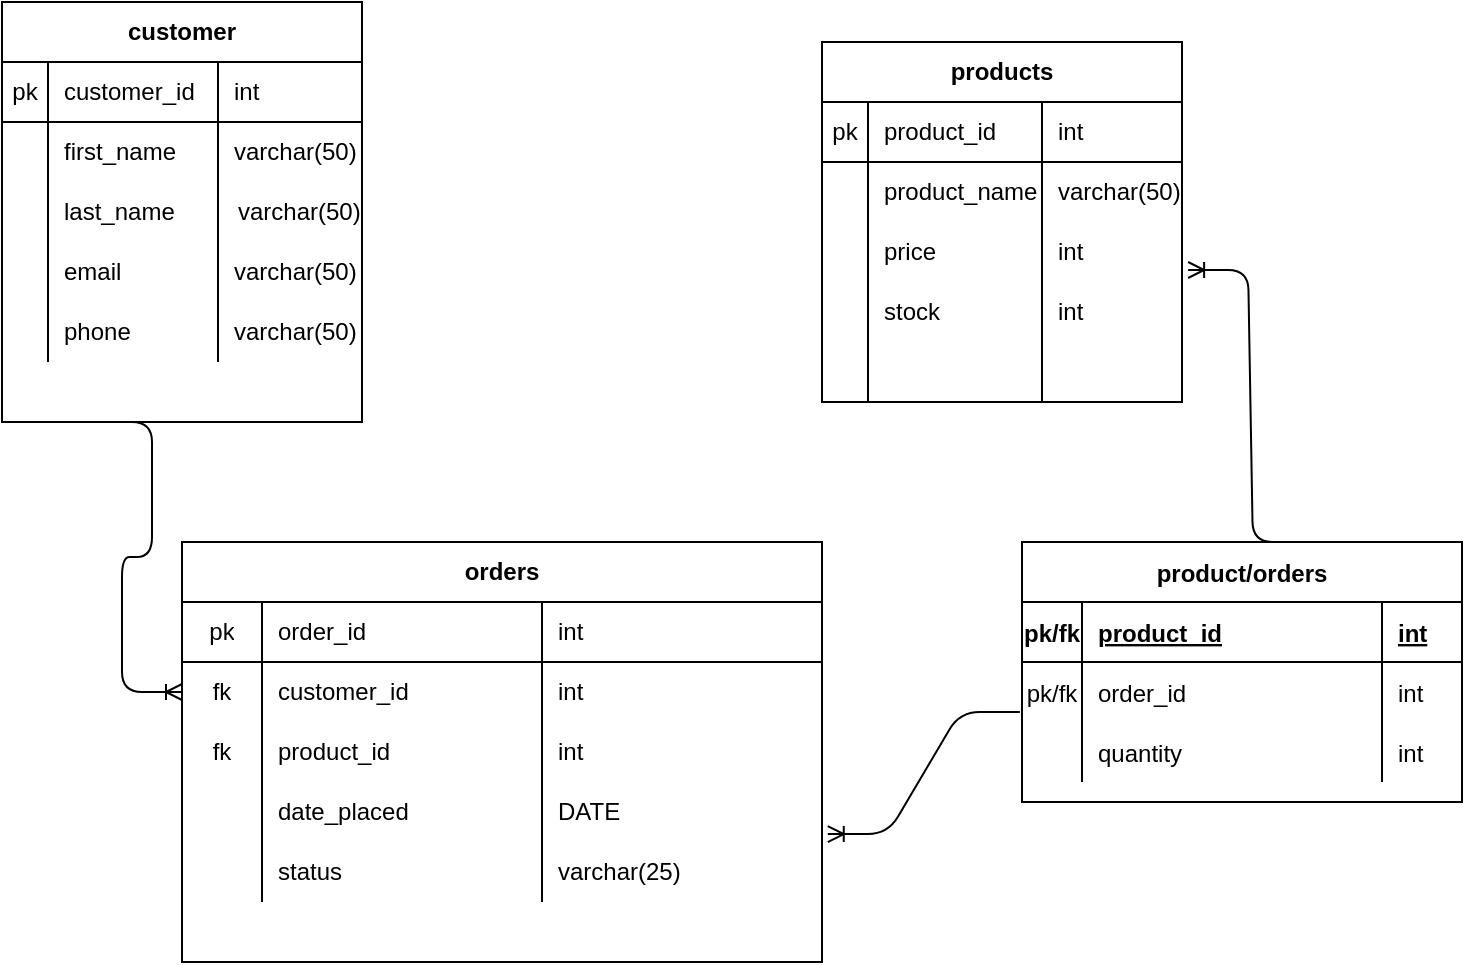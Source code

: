 <mxfile version="14.6.12" type="github"><diagram id="WdUzMKbhOJTNXHBL82K2" name="Page-1"><mxGraphModel dx="1422" dy="794" grid="1" gridSize="10" guides="1" tooltips="1" connect="1" arrows="1" fold="1" page="1" pageScale="1" pageWidth="850" pageHeight="1100" math="0" shadow="0"><root><mxCell id="0"/><mxCell id="1" parent="0"/><mxCell id="PCMY5emXgMbDtx15MJKR-9" value="orders" style="shape=table;html=1;whiteSpace=wrap;startSize=30;container=1;collapsible=0;childLayout=tableLayout;fixedRows=1;rowLines=0;fontStyle=1;align=center;" vertex="1" parent="1"><mxGeometry x="180" y="530" width="320" height="210" as="geometry"/></mxCell><mxCell id="PCMY5emXgMbDtx15MJKR-10" value="" style="shape=partialRectangle;html=1;whiteSpace=wrap;collapsible=0;dropTarget=0;pointerEvents=0;fillColor=none;top=0;left=0;bottom=1;right=0;points=[[0,0.5],[1,0.5]];portConstraint=eastwest;" vertex="1" parent="PCMY5emXgMbDtx15MJKR-9"><mxGeometry y="30" width="320" height="30" as="geometry"/></mxCell><mxCell id="PCMY5emXgMbDtx15MJKR-11" value="pk" style="shape=partialRectangle;html=1;whiteSpace=wrap;connectable=0;fillColor=none;top=0;left=0;bottom=0;right=0;overflow=hidden;" vertex="1" parent="PCMY5emXgMbDtx15MJKR-10"><mxGeometry width="40" height="30" as="geometry"/></mxCell><mxCell id="PCMY5emXgMbDtx15MJKR-12" value="order_id" style="shape=partialRectangle;html=1;whiteSpace=wrap;connectable=0;fillColor=none;top=0;left=0;bottom=0;right=0;align=left;spacingLeft=6;overflow=hidden;" vertex="1" parent="PCMY5emXgMbDtx15MJKR-10"><mxGeometry x="40" width="140" height="30" as="geometry"/></mxCell><mxCell id="PCMY5emXgMbDtx15MJKR-66" value="int" style="shape=partialRectangle;html=1;whiteSpace=wrap;connectable=0;fillColor=none;top=0;left=0;bottom=0;right=0;align=left;spacingLeft=6;overflow=hidden;" vertex="1" parent="PCMY5emXgMbDtx15MJKR-10"><mxGeometry x="180" width="140" height="30" as="geometry"/></mxCell><mxCell id="PCMY5emXgMbDtx15MJKR-13" value="" style="shape=partialRectangle;html=1;whiteSpace=wrap;collapsible=0;dropTarget=0;pointerEvents=0;fillColor=none;top=0;left=0;bottom=0;right=0;points=[[0,0.5],[1,0.5]];portConstraint=eastwest;" vertex="1" parent="PCMY5emXgMbDtx15MJKR-9"><mxGeometry y="60" width="320" height="30" as="geometry"/></mxCell><mxCell id="PCMY5emXgMbDtx15MJKR-14" value="fk" style="shape=partialRectangle;html=1;whiteSpace=wrap;connectable=0;fillColor=none;top=0;left=0;bottom=0;right=0;overflow=hidden;" vertex="1" parent="PCMY5emXgMbDtx15MJKR-13"><mxGeometry width="40" height="30" as="geometry"/></mxCell><mxCell id="PCMY5emXgMbDtx15MJKR-15" value="customer_id" style="shape=partialRectangle;html=1;whiteSpace=wrap;connectable=0;fillColor=none;top=0;left=0;bottom=0;right=0;align=left;spacingLeft=6;overflow=hidden;" vertex="1" parent="PCMY5emXgMbDtx15MJKR-13"><mxGeometry x="40" width="140" height="30" as="geometry"/></mxCell><mxCell id="PCMY5emXgMbDtx15MJKR-67" value="int" style="shape=partialRectangle;html=1;whiteSpace=wrap;connectable=0;fillColor=none;top=0;left=0;bottom=0;right=0;align=left;spacingLeft=6;overflow=hidden;" vertex="1" parent="PCMY5emXgMbDtx15MJKR-13"><mxGeometry x="180" width="140" height="30" as="geometry"/></mxCell><mxCell id="PCMY5emXgMbDtx15MJKR-16" value="" style="shape=partialRectangle;html=1;whiteSpace=wrap;collapsible=0;dropTarget=0;pointerEvents=0;fillColor=none;top=0;left=0;bottom=0;right=0;points=[[0,0.5],[1,0.5]];portConstraint=eastwest;" vertex="1" parent="PCMY5emXgMbDtx15MJKR-9"><mxGeometry y="90" width="320" height="30" as="geometry"/></mxCell><mxCell id="PCMY5emXgMbDtx15MJKR-17" value="fk" style="shape=partialRectangle;html=1;whiteSpace=wrap;connectable=0;fillColor=none;top=0;left=0;bottom=0;right=0;overflow=hidden;" vertex="1" parent="PCMY5emXgMbDtx15MJKR-16"><mxGeometry width="40" height="30" as="geometry"/></mxCell><mxCell id="PCMY5emXgMbDtx15MJKR-18" value="product_id" style="shape=partialRectangle;html=1;whiteSpace=wrap;connectable=0;fillColor=none;top=0;left=0;bottom=0;right=0;align=left;spacingLeft=6;overflow=hidden;" vertex="1" parent="PCMY5emXgMbDtx15MJKR-16"><mxGeometry x="40" width="140" height="30" as="geometry"/></mxCell><mxCell id="PCMY5emXgMbDtx15MJKR-68" value="int" style="shape=partialRectangle;html=1;whiteSpace=wrap;connectable=0;fillColor=none;top=0;left=0;bottom=0;right=0;align=left;spacingLeft=6;overflow=hidden;" vertex="1" parent="PCMY5emXgMbDtx15MJKR-16"><mxGeometry x="180" width="140" height="30" as="geometry"/></mxCell><mxCell id="PCMY5emXgMbDtx15MJKR-48" style="shape=partialRectangle;html=1;whiteSpace=wrap;collapsible=0;dropTarget=0;pointerEvents=0;fillColor=none;top=0;left=0;bottom=0;right=0;points=[[0,0.5],[1,0.5]];portConstraint=eastwest;" vertex="1" parent="PCMY5emXgMbDtx15MJKR-9"><mxGeometry y="120" width="320" height="30" as="geometry"/></mxCell><mxCell id="PCMY5emXgMbDtx15MJKR-49" style="shape=partialRectangle;html=1;whiteSpace=wrap;connectable=0;fillColor=none;top=0;left=0;bottom=0;right=0;overflow=hidden;" vertex="1" parent="PCMY5emXgMbDtx15MJKR-48"><mxGeometry width="40" height="30" as="geometry"/></mxCell><mxCell id="PCMY5emXgMbDtx15MJKR-50" value="date_placed" style="shape=partialRectangle;html=1;whiteSpace=wrap;connectable=0;fillColor=none;top=0;left=0;bottom=0;right=0;align=left;spacingLeft=6;overflow=hidden;" vertex="1" parent="PCMY5emXgMbDtx15MJKR-48"><mxGeometry x="40" width="140" height="30" as="geometry"/></mxCell><mxCell id="PCMY5emXgMbDtx15MJKR-69" value="DATE" style="shape=partialRectangle;html=1;whiteSpace=wrap;connectable=0;fillColor=none;top=0;left=0;bottom=0;right=0;align=left;spacingLeft=6;overflow=hidden;" vertex="1" parent="PCMY5emXgMbDtx15MJKR-48"><mxGeometry x="180" width="140" height="30" as="geometry"/></mxCell><mxCell id="PCMY5emXgMbDtx15MJKR-74" style="shape=partialRectangle;html=1;whiteSpace=wrap;collapsible=0;dropTarget=0;pointerEvents=0;fillColor=none;top=0;left=0;bottom=0;right=0;points=[[0,0.5],[1,0.5]];portConstraint=eastwest;" vertex="1" parent="PCMY5emXgMbDtx15MJKR-9"><mxGeometry y="150" width="320" height="30" as="geometry"/></mxCell><mxCell id="PCMY5emXgMbDtx15MJKR-75" style="shape=partialRectangle;html=1;whiteSpace=wrap;connectable=0;fillColor=none;top=0;left=0;bottom=0;right=0;overflow=hidden;" vertex="1" parent="PCMY5emXgMbDtx15MJKR-74"><mxGeometry width="40" height="30" as="geometry"/></mxCell><mxCell id="PCMY5emXgMbDtx15MJKR-76" value="status" style="shape=partialRectangle;html=1;whiteSpace=wrap;connectable=0;fillColor=none;top=0;left=0;bottom=0;right=0;align=left;spacingLeft=6;overflow=hidden;" vertex="1" parent="PCMY5emXgMbDtx15MJKR-74"><mxGeometry x="40" width="140" height="30" as="geometry"/></mxCell><mxCell id="PCMY5emXgMbDtx15MJKR-77" value="&lt;span&gt;varchar(25)&lt;/span&gt;" style="shape=partialRectangle;html=1;whiteSpace=wrap;connectable=0;fillColor=none;top=0;left=0;bottom=0;right=0;align=left;spacingLeft=6;overflow=hidden;" vertex="1" parent="PCMY5emXgMbDtx15MJKR-74"><mxGeometry x="180" width="140" height="30" as="geometry"/></mxCell><mxCell id="PCMY5emXgMbDtx15MJKR-19" value="customer" style="shape=table;html=1;whiteSpace=wrap;startSize=30;container=1;collapsible=0;childLayout=tableLayout;fixedRows=1;rowLines=0;fontStyle=1;align=center;" vertex="1" parent="1"><mxGeometry x="90" y="260" width="180" height="210" as="geometry"/></mxCell><mxCell id="PCMY5emXgMbDtx15MJKR-20" value="" style="shape=partialRectangle;html=1;whiteSpace=wrap;collapsible=0;dropTarget=0;pointerEvents=0;fillColor=none;top=0;left=0;bottom=1;right=0;points=[[0,0.5],[1,0.5]];portConstraint=eastwest;" vertex="1" parent="PCMY5emXgMbDtx15MJKR-19"><mxGeometry y="30" width="180" height="30" as="geometry"/></mxCell><mxCell id="PCMY5emXgMbDtx15MJKR-21" value="pk" style="shape=partialRectangle;html=1;whiteSpace=wrap;connectable=0;fillColor=none;top=0;left=0;bottom=0;right=0;overflow=hidden;" vertex="1" parent="PCMY5emXgMbDtx15MJKR-20"><mxGeometry width="23" height="30" as="geometry"/></mxCell><mxCell id="PCMY5emXgMbDtx15MJKR-22" value="customer_id" style="shape=partialRectangle;html=1;whiteSpace=wrap;connectable=0;fillColor=none;top=0;left=0;bottom=0;right=0;align=left;spacingLeft=6;overflow=hidden;" vertex="1" parent="PCMY5emXgMbDtx15MJKR-20"><mxGeometry x="23" width="85" height="30" as="geometry"/></mxCell><mxCell id="PCMY5emXgMbDtx15MJKR-59" value="int" style="shape=partialRectangle;html=1;whiteSpace=wrap;connectable=0;fillColor=none;top=0;left=0;bottom=0;right=0;align=left;spacingLeft=6;overflow=hidden;" vertex="1" parent="PCMY5emXgMbDtx15MJKR-20"><mxGeometry x="108" width="72" height="30" as="geometry"/></mxCell><mxCell id="PCMY5emXgMbDtx15MJKR-23" value="" style="shape=partialRectangle;html=1;whiteSpace=wrap;collapsible=0;dropTarget=0;pointerEvents=0;fillColor=none;top=0;left=0;bottom=0;right=0;points=[[0,0.5],[1,0.5]];portConstraint=eastwest;" vertex="1" parent="PCMY5emXgMbDtx15MJKR-19"><mxGeometry y="60" width="180" height="30" as="geometry"/></mxCell><mxCell id="PCMY5emXgMbDtx15MJKR-24" value="" style="shape=partialRectangle;html=1;whiteSpace=wrap;connectable=0;fillColor=none;top=0;left=0;bottom=0;right=0;overflow=hidden;" vertex="1" parent="PCMY5emXgMbDtx15MJKR-23"><mxGeometry width="23" height="30" as="geometry"/></mxCell><mxCell id="PCMY5emXgMbDtx15MJKR-25" value="first_name" style="shape=partialRectangle;html=1;whiteSpace=wrap;connectable=0;fillColor=none;top=0;left=0;bottom=0;right=0;align=left;spacingLeft=6;overflow=hidden;" vertex="1" parent="PCMY5emXgMbDtx15MJKR-23"><mxGeometry x="23" width="85" height="30" as="geometry"/></mxCell><mxCell id="PCMY5emXgMbDtx15MJKR-60" value="varchar(50)" style="shape=partialRectangle;html=1;whiteSpace=wrap;connectable=0;fillColor=none;top=0;left=0;bottom=0;right=0;align=left;spacingLeft=6;overflow=hidden;" vertex="1" parent="PCMY5emXgMbDtx15MJKR-23"><mxGeometry x="108" width="72" height="30" as="geometry"/></mxCell><mxCell id="PCMY5emXgMbDtx15MJKR-26" value="" style="shape=partialRectangle;html=1;whiteSpace=wrap;collapsible=0;dropTarget=0;pointerEvents=0;fillColor=none;top=0;left=0;bottom=0;right=0;points=[[0,0.5],[1,0.5]];portConstraint=eastwest;" vertex="1" parent="PCMY5emXgMbDtx15MJKR-19"><mxGeometry y="90" width="180" height="30" as="geometry"/></mxCell><mxCell id="PCMY5emXgMbDtx15MJKR-27" value="" style="shape=partialRectangle;html=1;whiteSpace=wrap;connectable=0;fillColor=none;top=0;left=0;bottom=0;right=0;overflow=hidden;" vertex="1" parent="PCMY5emXgMbDtx15MJKR-26"><mxGeometry width="23" height="30" as="geometry"/></mxCell><mxCell id="PCMY5emXgMbDtx15MJKR-28" value="last_name" style="shape=partialRectangle;html=1;whiteSpace=wrap;connectable=0;fillColor=none;top=0;left=0;bottom=0;right=0;align=left;spacingLeft=6;overflow=hidden;" vertex="1" parent="PCMY5emXgMbDtx15MJKR-26"><mxGeometry x="23" width="85" height="30" as="geometry"/></mxCell><mxCell id="PCMY5emXgMbDtx15MJKR-61" style="shape=partialRectangle;html=1;whiteSpace=wrap;connectable=0;fillColor=none;top=0;left=0;bottom=0;right=0;align=left;spacingLeft=6;overflow=hidden;" vertex="1" parent="PCMY5emXgMbDtx15MJKR-26"><mxGeometry x="108" width="72" height="30" as="geometry"/></mxCell><mxCell id="PCMY5emXgMbDtx15MJKR-56" style="shape=partialRectangle;html=1;whiteSpace=wrap;collapsible=0;dropTarget=0;pointerEvents=0;fillColor=none;top=0;left=0;bottom=0;right=0;points=[[0,0.5],[1,0.5]];portConstraint=eastwest;" vertex="1" parent="PCMY5emXgMbDtx15MJKR-19"><mxGeometry y="120" width="180" height="30" as="geometry"/></mxCell><mxCell id="PCMY5emXgMbDtx15MJKR-57" style="shape=partialRectangle;html=1;whiteSpace=wrap;connectable=0;fillColor=none;top=0;left=0;bottom=0;right=0;overflow=hidden;" vertex="1" parent="PCMY5emXgMbDtx15MJKR-56"><mxGeometry width="23" height="30" as="geometry"/></mxCell><mxCell id="PCMY5emXgMbDtx15MJKR-58" value="email" style="shape=partialRectangle;html=1;whiteSpace=wrap;connectable=0;fillColor=none;top=0;left=0;bottom=0;right=0;align=left;spacingLeft=6;overflow=hidden;" vertex="1" parent="PCMY5emXgMbDtx15MJKR-56"><mxGeometry x="23" width="85" height="30" as="geometry"/></mxCell><mxCell id="PCMY5emXgMbDtx15MJKR-62" value="&lt;span&gt;varchar(50)&lt;/span&gt;" style="shape=partialRectangle;html=1;whiteSpace=wrap;connectable=0;fillColor=none;top=0;left=0;bottom=0;right=0;align=left;spacingLeft=6;overflow=hidden;" vertex="1" parent="PCMY5emXgMbDtx15MJKR-56"><mxGeometry x="108" width="72" height="30" as="geometry"/></mxCell><mxCell id="PCMY5emXgMbDtx15MJKR-53" style="shape=partialRectangle;html=1;whiteSpace=wrap;collapsible=0;dropTarget=0;pointerEvents=0;fillColor=none;top=0;left=0;bottom=0;right=0;points=[[0,0.5],[1,0.5]];portConstraint=eastwest;" vertex="1" parent="PCMY5emXgMbDtx15MJKR-19"><mxGeometry y="150" width="180" height="30" as="geometry"/></mxCell><mxCell id="PCMY5emXgMbDtx15MJKR-54" style="shape=partialRectangle;html=1;whiteSpace=wrap;connectable=0;fillColor=none;top=0;left=0;bottom=0;right=0;overflow=hidden;" vertex="1" parent="PCMY5emXgMbDtx15MJKR-53"><mxGeometry width="23" height="30" as="geometry"/></mxCell><mxCell id="PCMY5emXgMbDtx15MJKR-55" value="phone" style="shape=partialRectangle;html=1;whiteSpace=wrap;connectable=0;fillColor=none;top=0;left=0;bottom=0;right=0;align=left;spacingLeft=6;overflow=hidden;" vertex="1" parent="PCMY5emXgMbDtx15MJKR-53"><mxGeometry x="23" width="85" height="30" as="geometry"/></mxCell><mxCell id="PCMY5emXgMbDtx15MJKR-63" value="&lt;span&gt;varchar(50)&lt;/span&gt;" style="shape=partialRectangle;html=1;whiteSpace=wrap;connectable=0;fillColor=none;top=0;left=0;bottom=0;right=0;align=left;spacingLeft=6;overflow=hidden;" vertex="1" parent="PCMY5emXgMbDtx15MJKR-53"><mxGeometry x="108" width="72" height="30" as="geometry"/></mxCell><mxCell id="PCMY5emXgMbDtx15MJKR-29" value="products" style="shape=table;html=1;whiteSpace=wrap;startSize=30;container=1;collapsible=0;childLayout=tableLayout;fixedRows=1;rowLines=0;fontStyle=1;align=center;" vertex="1" parent="1"><mxGeometry x="500" y="280" width="180" height="180" as="geometry"/></mxCell><mxCell id="PCMY5emXgMbDtx15MJKR-30" value="" style="shape=partialRectangle;html=1;whiteSpace=wrap;collapsible=0;dropTarget=0;pointerEvents=0;fillColor=none;top=0;left=0;bottom=1;right=0;points=[[0,0.5],[1,0.5]];portConstraint=eastwest;" vertex="1" parent="PCMY5emXgMbDtx15MJKR-29"><mxGeometry y="30" width="180" height="30" as="geometry"/></mxCell><mxCell id="PCMY5emXgMbDtx15MJKR-31" value="pk" style="shape=partialRectangle;html=1;whiteSpace=wrap;connectable=0;fillColor=none;top=0;left=0;bottom=0;right=0;overflow=hidden;" vertex="1" parent="PCMY5emXgMbDtx15MJKR-30"><mxGeometry width="23" height="30" as="geometry"/></mxCell><mxCell id="PCMY5emXgMbDtx15MJKR-32" value="product_id" style="shape=partialRectangle;html=1;whiteSpace=wrap;connectable=0;fillColor=none;top=0;left=0;bottom=0;right=0;align=left;spacingLeft=6;overflow=hidden;" vertex="1" parent="PCMY5emXgMbDtx15MJKR-30"><mxGeometry x="23" width="87" height="30" as="geometry"/></mxCell><mxCell id="PCMY5emXgMbDtx15MJKR-71" value="int" style="shape=partialRectangle;html=1;whiteSpace=wrap;connectable=0;fillColor=none;top=0;left=0;bottom=0;right=0;align=left;spacingLeft=6;overflow=hidden;" vertex="1" parent="PCMY5emXgMbDtx15MJKR-30"><mxGeometry x="110" width="70" height="30" as="geometry"/></mxCell><mxCell id="PCMY5emXgMbDtx15MJKR-33" value="" style="shape=partialRectangle;html=1;whiteSpace=wrap;collapsible=0;dropTarget=0;pointerEvents=0;fillColor=none;top=0;left=0;bottom=0;right=0;points=[[0,0.5],[1,0.5]];portConstraint=eastwest;" vertex="1" parent="PCMY5emXgMbDtx15MJKR-29"><mxGeometry y="60" width="180" height="30" as="geometry"/></mxCell><mxCell id="PCMY5emXgMbDtx15MJKR-34" value="" style="shape=partialRectangle;html=1;whiteSpace=wrap;connectable=0;fillColor=none;top=0;left=0;bottom=0;right=0;overflow=hidden;" vertex="1" parent="PCMY5emXgMbDtx15MJKR-33"><mxGeometry width="23" height="30" as="geometry"/></mxCell><mxCell id="PCMY5emXgMbDtx15MJKR-35" value="product_name" style="shape=partialRectangle;html=1;whiteSpace=wrap;connectable=0;fillColor=none;top=0;left=0;bottom=0;right=0;align=left;spacingLeft=6;overflow=hidden;" vertex="1" parent="PCMY5emXgMbDtx15MJKR-33"><mxGeometry x="23" width="87" height="30" as="geometry"/></mxCell><mxCell id="PCMY5emXgMbDtx15MJKR-72" value="&lt;span&gt;varchar(50)&lt;/span&gt;" style="shape=partialRectangle;html=1;whiteSpace=wrap;connectable=0;fillColor=none;top=0;left=0;bottom=0;right=0;align=left;spacingLeft=6;overflow=hidden;" vertex="1" parent="PCMY5emXgMbDtx15MJKR-33"><mxGeometry x="110" width="70" height="30" as="geometry"/></mxCell><mxCell id="PCMY5emXgMbDtx15MJKR-36" value="" style="shape=partialRectangle;html=1;whiteSpace=wrap;collapsible=0;dropTarget=0;pointerEvents=0;fillColor=none;top=0;left=0;bottom=0;right=0;points=[[0,0.5],[1,0.5]];portConstraint=eastwest;" vertex="1" parent="PCMY5emXgMbDtx15MJKR-29"><mxGeometry y="90" width="180" height="30" as="geometry"/></mxCell><mxCell id="PCMY5emXgMbDtx15MJKR-37" value="" style="shape=partialRectangle;html=1;whiteSpace=wrap;connectable=0;fillColor=none;top=0;left=0;bottom=0;right=0;overflow=hidden;" vertex="1" parent="PCMY5emXgMbDtx15MJKR-36"><mxGeometry width="23" height="30" as="geometry"/></mxCell><mxCell id="PCMY5emXgMbDtx15MJKR-38" value="price" style="shape=partialRectangle;html=1;whiteSpace=wrap;connectable=0;fillColor=none;top=0;left=0;bottom=0;right=0;align=left;spacingLeft=6;overflow=hidden;" vertex="1" parent="PCMY5emXgMbDtx15MJKR-36"><mxGeometry x="23" width="87" height="30" as="geometry"/></mxCell><mxCell id="PCMY5emXgMbDtx15MJKR-73" value="int" style="shape=partialRectangle;html=1;whiteSpace=wrap;connectable=0;fillColor=none;top=0;left=0;bottom=0;right=0;align=left;spacingLeft=6;overflow=hidden;" vertex="1" parent="PCMY5emXgMbDtx15MJKR-36"><mxGeometry x="110" width="70" height="30" as="geometry"/></mxCell><mxCell id="PCMY5emXgMbDtx15MJKR-78" style="shape=partialRectangle;html=1;whiteSpace=wrap;collapsible=0;dropTarget=0;pointerEvents=0;fillColor=none;top=0;left=0;bottom=0;right=0;points=[[0,0.5],[1,0.5]];portConstraint=eastwest;" vertex="1" parent="PCMY5emXgMbDtx15MJKR-29"><mxGeometry y="120" width="180" height="30" as="geometry"/></mxCell><mxCell id="PCMY5emXgMbDtx15MJKR-79" style="shape=partialRectangle;html=1;whiteSpace=wrap;connectable=0;fillColor=none;top=0;left=0;bottom=0;right=0;overflow=hidden;" vertex="1" parent="PCMY5emXgMbDtx15MJKR-78"><mxGeometry width="23" height="30" as="geometry"/></mxCell><mxCell id="PCMY5emXgMbDtx15MJKR-80" value="stock" style="shape=partialRectangle;html=1;whiteSpace=wrap;connectable=0;fillColor=none;top=0;left=0;bottom=0;right=0;align=left;spacingLeft=6;overflow=hidden;" vertex="1" parent="PCMY5emXgMbDtx15MJKR-78"><mxGeometry x="23" width="87" height="30" as="geometry"/></mxCell><mxCell id="PCMY5emXgMbDtx15MJKR-81" value="int" style="shape=partialRectangle;html=1;whiteSpace=wrap;connectable=0;fillColor=none;top=0;left=0;bottom=0;right=0;align=left;spacingLeft=6;overflow=hidden;" vertex="1" parent="PCMY5emXgMbDtx15MJKR-78"><mxGeometry x="110" width="70" height="30" as="geometry"/></mxCell><mxCell id="PCMY5emXgMbDtx15MJKR-82" style="shape=partialRectangle;html=1;whiteSpace=wrap;collapsible=0;dropTarget=0;pointerEvents=0;fillColor=none;top=0;left=0;bottom=0;right=0;points=[[0,0.5],[1,0.5]];portConstraint=eastwest;" vertex="1" parent="PCMY5emXgMbDtx15MJKR-29"><mxGeometry y="150" width="180" height="30" as="geometry"/></mxCell><mxCell id="PCMY5emXgMbDtx15MJKR-83" style="shape=partialRectangle;html=1;whiteSpace=wrap;connectable=0;fillColor=none;top=0;left=0;bottom=0;right=0;overflow=hidden;" vertex="1" parent="PCMY5emXgMbDtx15MJKR-82"><mxGeometry width="23" height="30" as="geometry"/></mxCell><mxCell id="PCMY5emXgMbDtx15MJKR-84" style="shape=partialRectangle;html=1;whiteSpace=wrap;connectable=0;fillColor=none;top=0;left=0;bottom=0;right=0;align=left;spacingLeft=6;overflow=hidden;" vertex="1" parent="PCMY5emXgMbDtx15MJKR-82"><mxGeometry x="23" width="87" height="30" as="geometry"/></mxCell><mxCell id="PCMY5emXgMbDtx15MJKR-85" style="shape=partialRectangle;html=1;whiteSpace=wrap;connectable=0;fillColor=none;top=0;left=0;bottom=0;right=0;align=left;spacingLeft=6;overflow=hidden;" vertex="1" parent="PCMY5emXgMbDtx15MJKR-82"><mxGeometry x="110" width="70" height="30" as="geometry"/></mxCell><mxCell id="PCMY5emXgMbDtx15MJKR-39" value="" style="edgeStyle=entityRelationEdgeStyle;fontSize=12;html=1;endArrow=ERoneToMany;exitX=0.25;exitY=1;exitDx=0;exitDy=0;entryX=0;entryY=0.5;entryDx=0;entryDy=0;" edge="1" parent="1" source="PCMY5emXgMbDtx15MJKR-19" target="PCMY5emXgMbDtx15MJKR-13"><mxGeometry width="100" height="100" relative="1" as="geometry"><mxPoint x="370" y="460" as="sourcePoint"/><mxPoint x="470" y="360" as="targetPoint"/></mxGeometry></mxCell><mxCell id="PCMY5emXgMbDtx15MJKR-64" value="&lt;span&gt;varchar(50)&lt;/span&gt;" style="shape=partialRectangle;html=1;whiteSpace=wrap;connectable=0;fillColor=none;top=0;left=0;bottom=0;right=0;align=left;spacingLeft=6;overflow=hidden;" vertex="1" parent="1"><mxGeometry x="200" y="350" width="109" height="30" as="geometry"/></mxCell><mxCell id="PCMY5emXgMbDtx15MJKR-87" value="product/orders" style="shape=table;startSize=30;container=1;collapsible=1;childLayout=tableLayout;fixedRows=1;rowLines=0;fontStyle=1;align=center;resizeLast=1;" vertex="1" parent="1"><mxGeometry x="600" y="530" width="220" height="130" as="geometry"/></mxCell><mxCell id="PCMY5emXgMbDtx15MJKR-88" value="" style="shape=partialRectangle;collapsible=0;dropTarget=0;pointerEvents=0;fillColor=none;top=0;left=0;bottom=1;right=0;points=[[0,0.5],[1,0.5]];portConstraint=eastwest;" vertex="1" parent="PCMY5emXgMbDtx15MJKR-87"><mxGeometry y="30" width="220" height="30" as="geometry"/></mxCell><mxCell id="PCMY5emXgMbDtx15MJKR-89" value="pk/fk" style="shape=partialRectangle;connectable=0;fillColor=none;top=0;left=0;bottom=0;right=0;fontStyle=1;overflow=hidden;" vertex="1" parent="PCMY5emXgMbDtx15MJKR-88"><mxGeometry width="30" height="30" as="geometry"/></mxCell><mxCell id="PCMY5emXgMbDtx15MJKR-90" value="product_id" style="shape=partialRectangle;connectable=0;fillColor=none;top=0;left=0;bottom=0;right=0;align=left;spacingLeft=6;fontStyle=5;overflow=hidden;" vertex="1" parent="PCMY5emXgMbDtx15MJKR-88"><mxGeometry x="30" width="150" height="30" as="geometry"/></mxCell><mxCell id="PCMY5emXgMbDtx15MJKR-105" value="int" style="shape=partialRectangle;connectable=0;fillColor=none;top=0;left=0;bottom=0;right=0;align=left;spacingLeft=6;fontStyle=5;overflow=hidden;" vertex="1" parent="PCMY5emXgMbDtx15MJKR-88"><mxGeometry x="180" width="40" height="30" as="geometry"/></mxCell><mxCell id="PCMY5emXgMbDtx15MJKR-91" value="" style="shape=partialRectangle;collapsible=0;dropTarget=0;pointerEvents=0;fillColor=none;top=0;left=0;bottom=0;right=0;points=[[0,0.5],[1,0.5]];portConstraint=eastwest;" vertex="1" parent="PCMY5emXgMbDtx15MJKR-87"><mxGeometry y="60" width="220" height="30" as="geometry"/></mxCell><mxCell id="PCMY5emXgMbDtx15MJKR-92" value="pk/fk" style="shape=partialRectangle;connectable=0;fillColor=none;top=0;left=0;bottom=0;right=0;editable=1;overflow=hidden;" vertex="1" parent="PCMY5emXgMbDtx15MJKR-91"><mxGeometry width="30" height="30" as="geometry"/></mxCell><mxCell id="PCMY5emXgMbDtx15MJKR-93" value="order_id" style="shape=partialRectangle;connectable=0;fillColor=none;top=0;left=0;bottom=0;right=0;align=left;spacingLeft=6;overflow=hidden;" vertex="1" parent="PCMY5emXgMbDtx15MJKR-91"><mxGeometry x="30" width="150" height="30" as="geometry"/></mxCell><mxCell id="PCMY5emXgMbDtx15MJKR-106" value="int" style="shape=partialRectangle;connectable=0;fillColor=none;top=0;left=0;bottom=0;right=0;align=left;spacingLeft=6;overflow=hidden;" vertex="1" parent="PCMY5emXgMbDtx15MJKR-91"><mxGeometry x="180" width="40" height="30" as="geometry"/></mxCell><mxCell id="PCMY5emXgMbDtx15MJKR-102" style="shape=partialRectangle;collapsible=0;dropTarget=0;pointerEvents=0;fillColor=none;top=0;left=0;bottom=0;right=0;points=[[0,0.5],[1,0.5]];portConstraint=eastwest;" vertex="1" parent="PCMY5emXgMbDtx15MJKR-87"><mxGeometry y="90" width="220" height="30" as="geometry"/></mxCell><mxCell id="PCMY5emXgMbDtx15MJKR-103" style="shape=partialRectangle;connectable=0;fillColor=none;top=0;left=0;bottom=0;right=0;editable=1;overflow=hidden;" vertex="1" parent="PCMY5emXgMbDtx15MJKR-102"><mxGeometry width="30" height="30" as="geometry"/></mxCell><mxCell id="PCMY5emXgMbDtx15MJKR-104" value="quantity" style="shape=partialRectangle;connectable=0;fillColor=none;top=0;left=0;bottom=0;right=0;align=left;spacingLeft=6;overflow=hidden;" vertex="1" parent="PCMY5emXgMbDtx15MJKR-102"><mxGeometry x="30" width="150" height="30" as="geometry"/></mxCell><mxCell id="PCMY5emXgMbDtx15MJKR-107" value="int" style="shape=partialRectangle;connectable=0;fillColor=none;top=0;left=0;bottom=0;right=0;align=left;spacingLeft=6;overflow=hidden;" vertex="1" parent="PCMY5emXgMbDtx15MJKR-102"><mxGeometry x="180" width="40" height="30" as="geometry"/></mxCell><mxCell id="PCMY5emXgMbDtx15MJKR-100" value="" style="edgeStyle=entityRelationEdgeStyle;fontSize=12;html=1;endArrow=ERoneToMany;exitX=0.661;exitY=0;exitDx=0;exitDy=0;exitPerimeter=0;entryX=1.017;entryY=0.8;entryDx=0;entryDy=0;entryPerimeter=0;" edge="1" parent="1" source="PCMY5emXgMbDtx15MJKR-87" target="PCMY5emXgMbDtx15MJKR-36"><mxGeometry width="100" height="100" relative="1" as="geometry"><mxPoint x="560" y="320" as="sourcePoint"/><mxPoint x="660" y="220" as="targetPoint"/></mxGeometry></mxCell><mxCell id="PCMY5emXgMbDtx15MJKR-101" value="" style="edgeStyle=entityRelationEdgeStyle;fontSize=12;html=1;endArrow=ERoneToMany;entryX=1.009;entryY=0.867;entryDx=0;entryDy=0;entryPerimeter=0;exitX=-0.005;exitY=0.833;exitDx=0;exitDy=0;exitPerimeter=0;" edge="1" parent="1" source="PCMY5emXgMbDtx15MJKR-91" target="PCMY5emXgMbDtx15MJKR-48"><mxGeometry width="100" height="100" relative="1" as="geometry"><mxPoint x="610" y="410" as="sourcePoint"/><mxPoint x="720" y="360" as="targetPoint"/></mxGeometry></mxCell></root></mxGraphModel></diagram></mxfile>